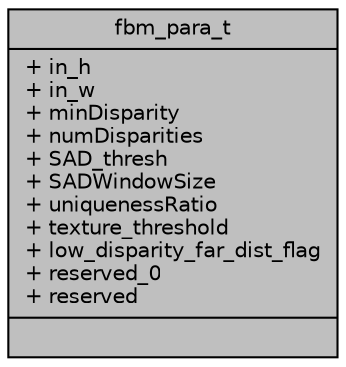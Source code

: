 digraph "fbm_para_t"
{
 // INTERACTIVE_SVG=YES
 // LATEX_PDF_SIZE
  bgcolor="transparent";
  edge [fontname="Helvetica",fontsize="10",labelfontname="Helvetica",labelfontsize="10"];
  node [fontname="Helvetica",fontsize="10",shape=record];
  Node1 [label="{fbm_para_t\n|+ in_h\l+ in_w\l+ minDisparity\l+ numDisparities\l+ SAD_thresh\l+ SADWindowSize\l+ uniquenessRatio\l+ texture_threshold\l+ low_disparity_far_dist_flag\l+ reserved_0\l+ reserved\l|}",height=0.2,width=0.4,color="black", fillcolor="grey75", style="filled", fontcolor="black",tooltip="the configurations of FBM"];
}
